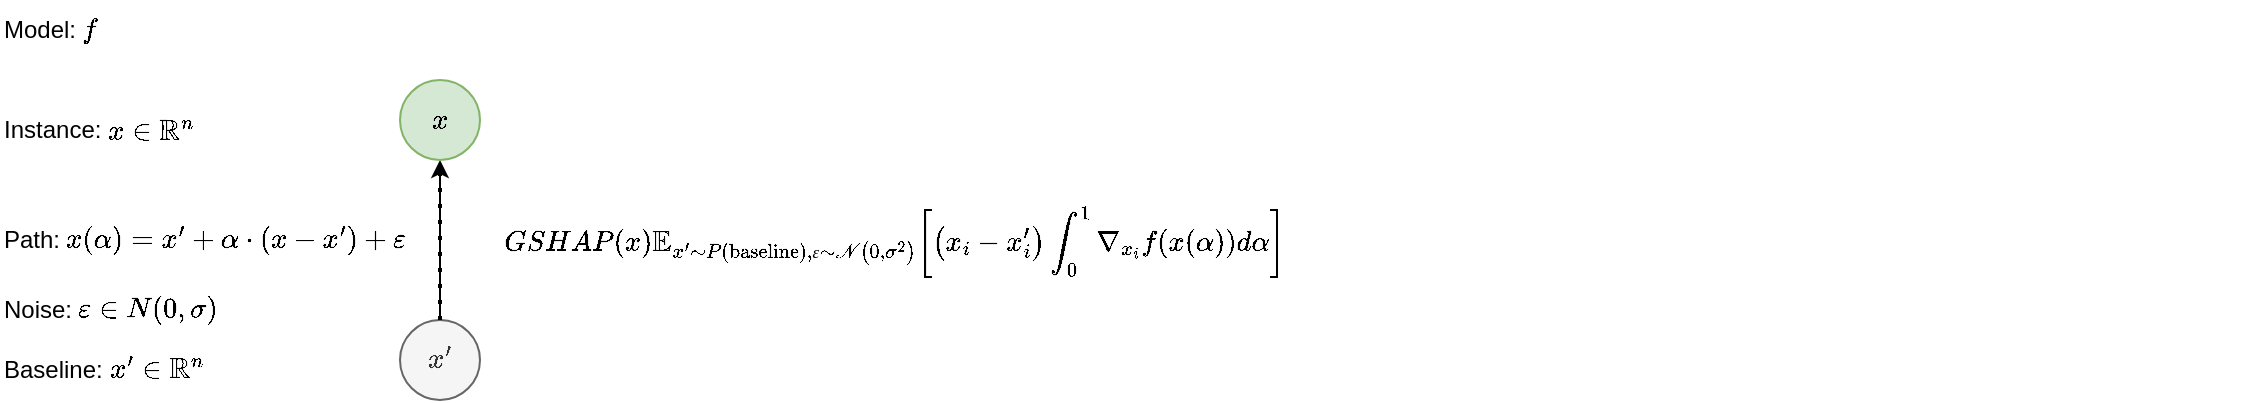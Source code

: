 <mxfile version="25.0.2">
  <diagram name="Page-1" id="CDauW6T0Z3MPNpMkFARs">
    <mxGraphModel dx="845" dy="602" grid="1" gridSize="10" guides="1" tooltips="1" connect="1" arrows="1" fold="1" page="1" pageScale="1" pageWidth="850" pageHeight="1100" math="1" shadow="0">
      <root>
        <mxCell id="0" />
        <mxCell id="1" parent="0" />
        <mxCell id="e9x3SWcsZii1aBNIysXs-1" value="Baseline: \(x^\prime\in\mathbb{R}^n\)" style="text;html=1;align=left;verticalAlign=middle;resizable=0;points=[];autosize=1;strokeColor=none;fillColor=none;" vertex="1" parent="1">
          <mxGeometry x="40" y="370" width="220" height="30" as="geometry" />
        </mxCell>
        <mxCell id="e9x3SWcsZii1aBNIysXs-2" style="edgeStyle=orthogonalEdgeStyle;rounded=0;orthogonalLoop=1;jettySize=auto;html=1;entryX=0.5;entryY=1;entryDx=0;entryDy=0;" edge="1" parent="1" source="e9x3SWcsZii1aBNIysXs-3" target="e9x3SWcsZii1aBNIysXs-4">
          <mxGeometry relative="1" as="geometry" />
        </mxCell>
        <mxCell id="e9x3SWcsZii1aBNIysXs-3" value="\(x^\prime\)" style="ellipse;whiteSpace=wrap;html=1;aspect=fixed;fillColor=#f5f5f5;fontColor=#333333;strokeColor=#666666;" vertex="1" parent="1">
          <mxGeometry x="240" y="360" width="40" height="40" as="geometry" />
        </mxCell>
        <mxCell id="e9x3SWcsZii1aBNIysXs-4" value="\(x\)" style="ellipse;whiteSpace=wrap;html=1;aspect=fixed;fillColor=#d5e8d4;strokeColor=#82b366;" vertex="1" parent="1">
          <mxGeometry x="240" y="240" width="40" height="40" as="geometry" />
        </mxCell>
        <mxCell id="e9x3SWcsZii1aBNIysXs-5" value="Instance: \(x\in\mathbb{R}^n\)" style="text;html=1;align=left;verticalAlign=middle;resizable=0;points=[];autosize=1;strokeColor=none;fillColor=none;" vertex="1" parent="1">
          <mxGeometry x="40" y="250" width="180" height="30" as="geometry" />
        </mxCell>
        <mxCell id="e9x3SWcsZii1aBNIysXs-6" value="Path: \(x(\alpha)=x^\prime+\alpha\cdot(x-x^\prime)+\varepsilon\)" style="text;html=1;align=left;verticalAlign=middle;resizable=0;points=[];autosize=1;strokeColor=none;fillColor=none;" vertex="1" parent="1">
          <mxGeometry x="40" y="305" width="360" height="30" as="geometry" />
        </mxCell>
        <mxCell id="e9x3SWcsZii1aBNIysXs-7" value="" style="endArrow=none;dashed=1;html=1;dashPattern=1 3;strokeWidth=2;rounded=0;entryX=0.5;entryY=1;entryDx=0;entryDy=0;exitX=0.5;exitY=0;exitDx=0;exitDy=0;" edge="1" parent="1" source="e9x3SWcsZii1aBNIysXs-3" target="e9x3SWcsZii1aBNIysXs-4">
          <mxGeometry width="50" height="50" relative="1" as="geometry">
            <mxPoint x="180" y="390" as="sourcePoint" />
            <mxPoint x="230" y="340" as="targetPoint" />
          </mxGeometry>
        </mxCell>
        <mxCell id="e9x3SWcsZii1aBNIysXs-8" value="Model: \(f\)" style="text;html=1;align=left;verticalAlign=middle;resizable=0;points=[];autosize=1;strokeColor=none;fillColor=none;" vertex="1" parent="1">
          <mxGeometry x="40" y="200" width="80" height="30" as="geometry" />
        </mxCell>
        <mxCell id="e9x3SWcsZii1aBNIysXs-9" value="Noise: \(\varepsilon\in N(0,\sigma)\)" style="text;html=1;align=left;verticalAlign=middle;resizable=0;points=[];autosize=1;strokeColor=none;fillColor=none;" vertex="1" parent="1">
          <mxGeometry x="40" y="340" width="210" height="30" as="geometry" />
        </mxCell>
        <mxCell id="e9x3SWcsZii1aBNIysXs-10" value="`GSHAP(x)\mathbb{E}_{x^\prime\sim P(\text{baseline}),\varepsilon\sim\mathcal{N}(0,\sigma^2)}\left[(x_i-x_i^\prime)\int_0^1\nabla_{x_i}f(x(\alpha))d\alpha\right]`" style="text;html=1;align=left;verticalAlign=middle;resizable=0;points=[];autosize=1;strokeColor=none;fillColor=none;" vertex="1" parent="1">
          <mxGeometry x="290" y="305" width="870" height="30" as="geometry" />
        </mxCell>
      </root>
    </mxGraphModel>
  </diagram>
</mxfile>
